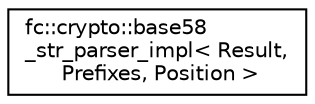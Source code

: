 digraph "Graphical Class Hierarchy"
{
  edge [fontname="Helvetica",fontsize="10",labelfontname="Helvetica",labelfontsize="10"];
  node [fontname="Helvetica",fontsize="10",shape=record];
  rankdir="LR";
  Node0 [label="fc::crypto::base58\l_str_parser_impl\< Result,\l Prefixes, Position \>",height=0.2,width=0.4,color="black", fillcolor="white", style="filled",URL="$structfc_1_1crypto_1_1base58__str__parser__impl_3_01_result_00_01_prefixes_00_01_position_01_4.html"];
}
